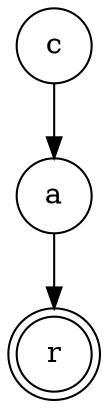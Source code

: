 digraph {   
    node [shape = doublecircle, color = black] r ;
    node [shape = circle];
    node [color= black];
    c -> a -> r;	
}